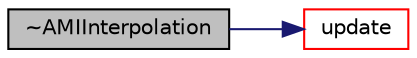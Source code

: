 digraph "~AMIInterpolation"
{
  bgcolor="transparent";
  edge [fontname="Helvetica",fontsize="10",labelfontname="Helvetica",labelfontsize="10"];
  node [fontname="Helvetica",fontsize="10",shape=record];
  rankdir="LR";
  Node67 [label="~AMIInterpolation",height=0.2,width=0.4,color="black", fillcolor="grey75", style="filled", fontcolor="black"];
  Node67 -> Node68 [color="midnightblue",fontsize="10",style="solid",fontname="Helvetica"];
  Node68 [label="update",height=0.2,width=0.4,color="red",URL="$a25997.html#a92b6850defc60d6e032247c9bfe8d9bf",tooltip="Update addressing and weights. "];
}
